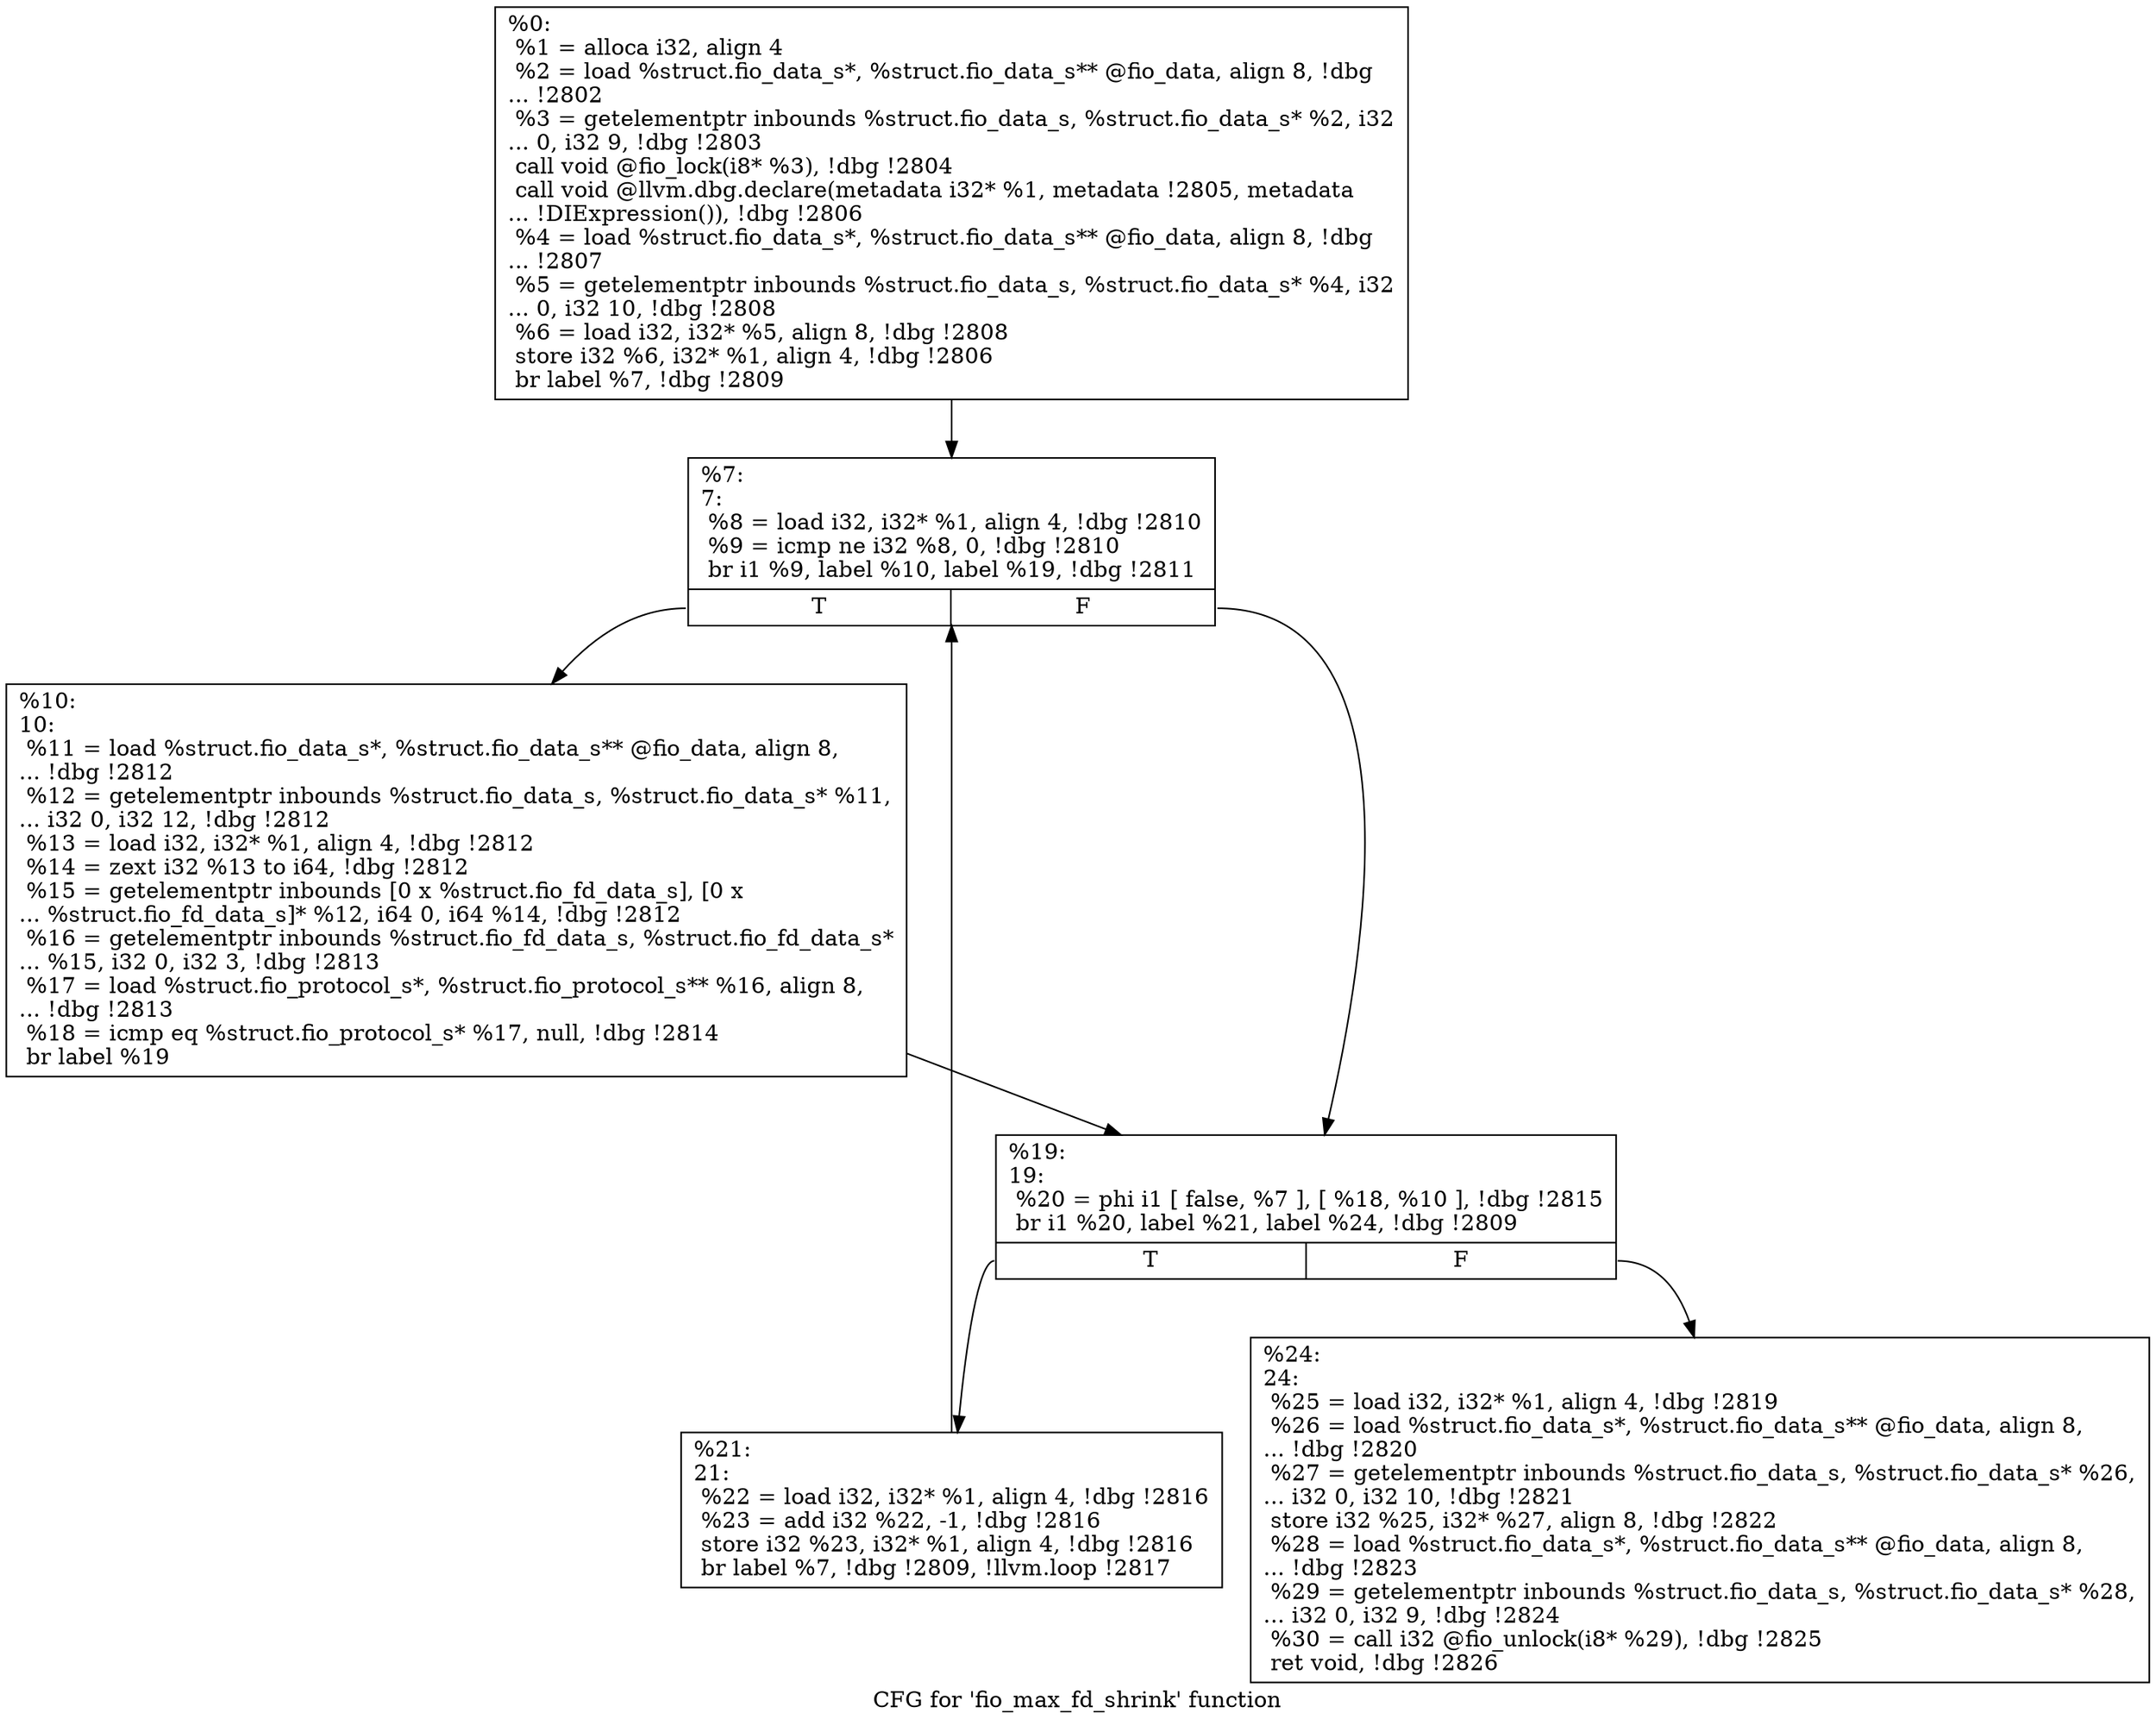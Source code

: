 digraph "CFG for 'fio_max_fd_shrink' function" {
	label="CFG for 'fio_max_fd_shrink' function";

	Node0x5568516a7090 [shape=record,label="{%0:\l  %1 = alloca i32, align 4\l  %2 = load %struct.fio_data_s*, %struct.fio_data_s** @fio_data, align 8, !dbg\l... !2802\l  %3 = getelementptr inbounds %struct.fio_data_s, %struct.fio_data_s* %2, i32\l... 0, i32 9, !dbg !2803\l  call void @fio_lock(i8* %3), !dbg !2804\l  call void @llvm.dbg.declare(metadata i32* %1, metadata !2805, metadata\l... !DIExpression()), !dbg !2806\l  %4 = load %struct.fio_data_s*, %struct.fio_data_s** @fio_data, align 8, !dbg\l... !2807\l  %5 = getelementptr inbounds %struct.fio_data_s, %struct.fio_data_s* %4, i32\l... 0, i32 10, !dbg !2808\l  %6 = load i32, i32* %5, align 8, !dbg !2808\l  store i32 %6, i32* %1, align 4, !dbg !2806\l  br label %7, !dbg !2809\l}"];
	Node0x5568516a7090 -> Node0x5568516a7e40;
	Node0x5568516a7e40 [shape=record,label="{%7:\l7:                                                \l  %8 = load i32, i32* %1, align 4, !dbg !2810\l  %9 = icmp ne i32 %8, 0, !dbg !2810\l  br i1 %9, label %10, label %19, !dbg !2811\l|{<s0>T|<s1>F}}"];
	Node0x5568516a7e40:s0 -> Node0x5568516a7e90;
	Node0x5568516a7e40:s1 -> Node0x5568516a7ee0;
	Node0x5568516a7e90 [shape=record,label="{%10:\l10:                                               \l  %11 = load %struct.fio_data_s*, %struct.fio_data_s** @fio_data, align 8,\l... !dbg !2812\l  %12 = getelementptr inbounds %struct.fio_data_s, %struct.fio_data_s* %11,\l... i32 0, i32 12, !dbg !2812\l  %13 = load i32, i32* %1, align 4, !dbg !2812\l  %14 = zext i32 %13 to i64, !dbg !2812\l  %15 = getelementptr inbounds [0 x %struct.fio_fd_data_s], [0 x\l... %struct.fio_fd_data_s]* %12, i64 0, i64 %14, !dbg !2812\l  %16 = getelementptr inbounds %struct.fio_fd_data_s, %struct.fio_fd_data_s*\l... %15, i32 0, i32 3, !dbg !2813\l  %17 = load %struct.fio_protocol_s*, %struct.fio_protocol_s** %16, align 8,\l... !dbg !2813\l  %18 = icmp eq %struct.fio_protocol_s* %17, null, !dbg !2814\l  br label %19\l}"];
	Node0x5568516a7e90 -> Node0x5568516a7ee0;
	Node0x5568516a7ee0 [shape=record,label="{%19:\l19:                                               \l  %20 = phi i1 [ false, %7 ], [ %18, %10 ], !dbg !2815\l  br i1 %20, label %21, label %24, !dbg !2809\l|{<s0>T|<s1>F}}"];
	Node0x5568516a7ee0:s0 -> Node0x5568516a7f30;
	Node0x5568516a7ee0:s1 -> Node0x5568516a7f80;
	Node0x5568516a7f30 [shape=record,label="{%21:\l21:                                               \l  %22 = load i32, i32* %1, align 4, !dbg !2816\l  %23 = add i32 %22, -1, !dbg !2816\l  store i32 %23, i32* %1, align 4, !dbg !2816\l  br label %7, !dbg !2809, !llvm.loop !2817\l}"];
	Node0x5568516a7f30 -> Node0x5568516a7e40;
	Node0x5568516a7f80 [shape=record,label="{%24:\l24:                                               \l  %25 = load i32, i32* %1, align 4, !dbg !2819\l  %26 = load %struct.fio_data_s*, %struct.fio_data_s** @fio_data, align 8,\l... !dbg !2820\l  %27 = getelementptr inbounds %struct.fio_data_s, %struct.fio_data_s* %26,\l... i32 0, i32 10, !dbg !2821\l  store i32 %25, i32* %27, align 8, !dbg !2822\l  %28 = load %struct.fio_data_s*, %struct.fio_data_s** @fio_data, align 8,\l... !dbg !2823\l  %29 = getelementptr inbounds %struct.fio_data_s, %struct.fio_data_s* %28,\l... i32 0, i32 9, !dbg !2824\l  %30 = call i32 @fio_unlock(i8* %29), !dbg !2825\l  ret void, !dbg !2826\l}"];
}
